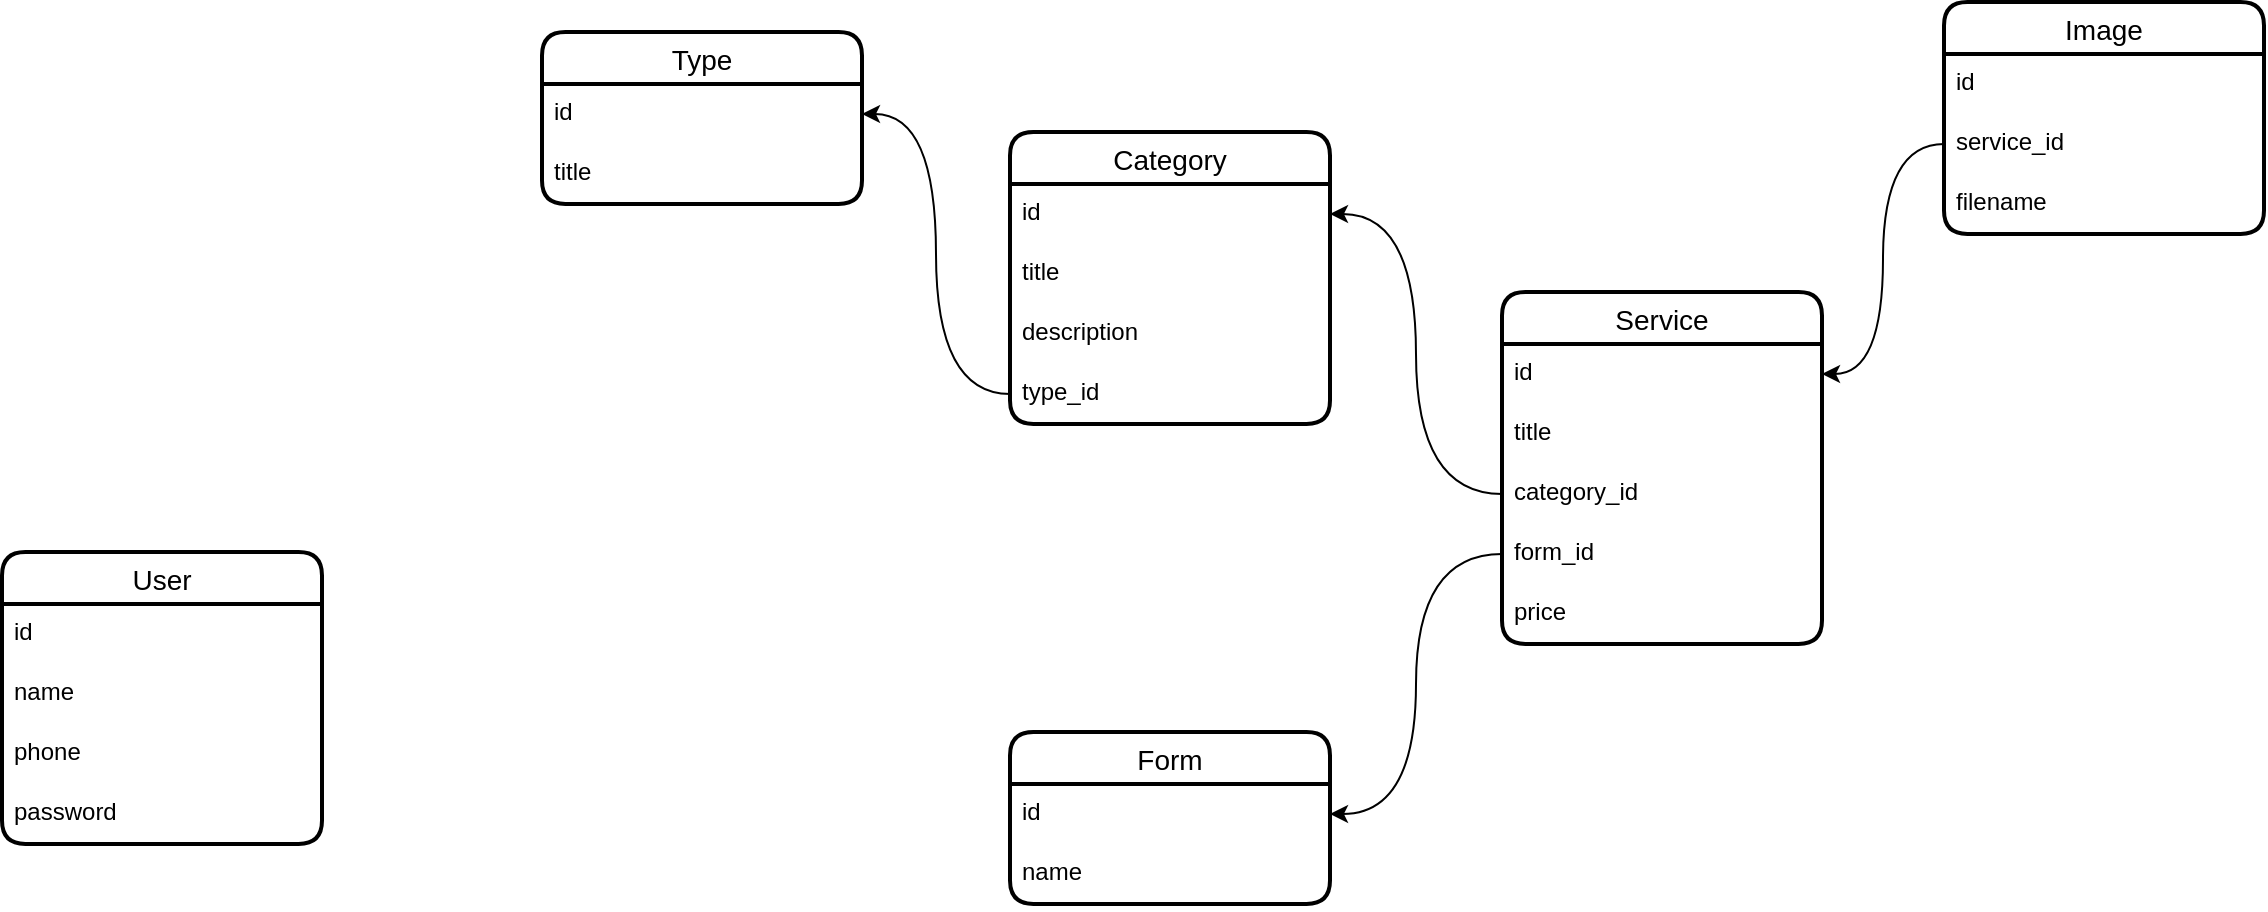 <mxfile version="21.6.7" type="github">
  <diagram name="Страница — 1" id="qROckgiQK7EX2VFDrzop">
    <mxGraphModel dx="1195" dy="625" grid="1" gridSize="10" guides="1" tooltips="1" connect="1" arrows="1" fold="1" page="1" pageScale="1" pageWidth="827" pageHeight="1169" math="0" shadow="0">
      <root>
        <mxCell id="0" />
        <mxCell id="1" parent="0" />
        <mxCell id="SY21hBNfIm9IbBHmOsaL-1" value="User" style="swimlane;fontStyle=0;childLayout=stackLayout;horizontal=1;startSize=26;horizontalStack=0;resizeParent=1;resizeParentMax=0;resizeLast=0;collapsible=1;marginBottom=0;align=center;fontSize=14;strokeWidth=2;rounded=1;shadow=0;glass=0;swimlaneLine=1;" vertex="1" parent="1">
          <mxGeometry x="190" y="770" width="160" height="146" as="geometry" />
        </mxCell>
        <mxCell id="SY21hBNfIm9IbBHmOsaL-2" value="id" style="text;strokeColor=none;fillColor=none;spacingLeft=4;spacingRight=4;overflow=hidden;rotatable=0;points=[[0,0.5],[1,0.5]];portConstraint=eastwest;fontSize=12;whiteSpace=wrap;html=1;" vertex="1" parent="SY21hBNfIm9IbBHmOsaL-1">
          <mxGeometry y="26" width="160" height="30" as="geometry" />
        </mxCell>
        <mxCell id="SY21hBNfIm9IbBHmOsaL-3" value="name" style="text;strokeColor=none;fillColor=none;spacingLeft=4;spacingRight=4;overflow=hidden;rotatable=0;points=[[0,0.5],[1,0.5]];portConstraint=eastwest;fontSize=12;whiteSpace=wrap;html=1;" vertex="1" parent="SY21hBNfIm9IbBHmOsaL-1">
          <mxGeometry y="56" width="160" height="30" as="geometry" />
        </mxCell>
        <mxCell id="SY21hBNfIm9IbBHmOsaL-4" value="phone" style="text;strokeColor=none;fillColor=none;spacingLeft=4;spacingRight=4;overflow=hidden;rotatable=0;points=[[0,0.5],[1,0.5]];portConstraint=eastwest;fontSize=12;whiteSpace=wrap;html=1;" vertex="1" parent="SY21hBNfIm9IbBHmOsaL-1">
          <mxGeometry y="86" width="160" height="30" as="geometry" />
        </mxCell>
        <mxCell id="SY21hBNfIm9IbBHmOsaL-5" value="password" style="text;strokeColor=none;fillColor=none;spacingLeft=4;spacingRight=4;overflow=hidden;rotatable=0;points=[[0,0.5],[1,0.5]];portConstraint=eastwest;fontSize=12;whiteSpace=wrap;html=1;" vertex="1" parent="SY21hBNfIm9IbBHmOsaL-1">
          <mxGeometry y="116" width="160" height="30" as="geometry" />
        </mxCell>
        <mxCell id="SY21hBNfIm9IbBHmOsaL-7" value="Service" style="swimlane;fontStyle=0;childLayout=stackLayout;horizontal=1;startSize=26;horizontalStack=0;resizeParent=1;resizeParentMax=0;resizeLast=0;collapsible=1;marginBottom=0;align=center;fontSize=14;strokeWidth=2;rounded=1;shadow=0;glass=0;swimlaneLine=1;" vertex="1" parent="1">
          <mxGeometry x="940" y="640" width="160" height="176" as="geometry" />
        </mxCell>
        <mxCell id="SY21hBNfIm9IbBHmOsaL-8" value="id" style="text;strokeColor=none;fillColor=none;spacingLeft=4;spacingRight=4;overflow=hidden;rotatable=0;points=[[0,0.5],[1,0.5]];portConstraint=eastwest;fontSize=12;whiteSpace=wrap;html=1;" vertex="1" parent="SY21hBNfIm9IbBHmOsaL-7">
          <mxGeometry y="26" width="160" height="30" as="geometry" />
        </mxCell>
        <mxCell id="SY21hBNfIm9IbBHmOsaL-9" value="title" style="text;strokeColor=none;fillColor=none;spacingLeft=4;spacingRight=4;overflow=hidden;rotatable=0;points=[[0,0.5],[1,0.5]];portConstraint=eastwest;fontSize=12;whiteSpace=wrap;html=1;" vertex="1" parent="SY21hBNfIm9IbBHmOsaL-7">
          <mxGeometry y="56" width="160" height="30" as="geometry" />
        </mxCell>
        <mxCell id="SY21hBNfIm9IbBHmOsaL-23" value="category_id" style="text;strokeColor=none;fillColor=none;spacingLeft=4;spacingRight=4;overflow=hidden;rotatable=0;points=[[0,0.5],[1,0.5]];portConstraint=eastwest;fontSize=12;whiteSpace=wrap;html=1;" vertex="1" parent="SY21hBNfIm9IbBHmOsaL-7">
          <mxGeometry y="86" width="160" height="30" as="geometry" />
        </mxCell>
        <mxCell id="SY21hBNfIm9IbBHmOsaL-31" value="form_id" style="text;strokeColor=none;fillColor=none;spacingLeft=4;spacingRight=4;overflow=hidden;rotatable=0;points=[[0,0.5],[1,0.5]];portConstraint=eastwest;fontSize=12;whiteSpace=wrap;html=1;" vertex="1" parent="SY21hBNfIm9IbBHmOsaL-7">
          <mxGeometry y="116" width="160" height="30" as="geometry" />
        </mxCell>
        <mxCell id="SY21hBNfIm9IbBHmOsaL-30" value="price" style="text;strokeColor=none;fillColor=none;spacingLeft=4;spacingRight=4;overflow=hidden;rotatable=0;points=[[0,0.5],[1,0.5]];portConstraint=eastwest;fontSize=12;whiteSpace=wrap;html=1;" vertex="1" parent="SY21hBNfIm9IbBHmOsaL-7">
          <mxGeometry y="146" width="160" height="30" as="geometry" />
        </mxCell>
        <mxCell id="SY21hBNfIm9IbBHmOsaL-12" value="Category" style="swimlane;fontStyle=0;childLayout=stackLayout;horizontal=1;startSize=26;horizontalStack=0;resizeParent=1;resizeParentMax=0;resizeLast=0;collapsible=1;marginBottom=0;align=center;fontSize=14;strokeWidth=2;rounded=1;shadow=0;glass=0;swimlaneLine=1;" vertex="1" parent="1">
          <mxGeometry x="694" y="560" width="160" height="146" as="geometry" />
        </mxCell>
        <mxCell id="SY21hBNfIm9IbBHmOsaL-13" value="id" style="text;strokeColor=none;fillColor=none;spacingLeft=4;spacingRight=4;overflow=hidden;rotatable=0;points=[[0,0.5],[1,0.5]];portConstraint=eastwest;fontSize=12;whiteSpace=wrap;html=1;" vertex="1" parent="SY21hBNfIm9IbBHmOsaL-12">
          <mxGeometry y="26" width="160" height="30" as="geometry" />
        </mxCell>
        <mxCell id="SY21hBNfIm9IbBHmOsaL-14" value="title" style="text;strokeColor=none;fillColor=none;spacingLeft=4;spacingRight=4;overflow=hidden;rotatable=0;points=[[0,0.5],[1,0.5]];portConstraint=eastwest;fontSize=12;whiteSpace=wrap;html=1;" vertex="1" parent="SY21hBNfIm9IbBHmOsaL-12">
          <mxGeometry y="56" width="160" height="30" as="geometry" />
        </mxCell>
        <mxCell id="SY21hBNfIm9IbBHmOsaL-19" value="description" style="text;strokeColor=none;fillColor=none;spacingLeft=4;spacingRight=4;overflow=hidden;rotatable=0;points=[[0,0.5],[1,0.5]];portConstraint=eastwest;fontSize=12;whiteSpace=wrap;html=1;" vertex="1" parent="SY21hBNfIm9IbBHmOsaL-12">
          <mxGeometry y="86" width="160" height="30" as="geometry" />
        </mxCell>
        <mxCell id="SY21hBNfIm9IbBHmOsaL-20" value="type_id" style="text;strokeColor=none;fillColor=none;spacingLeft=4;spacingRight=4;overflow=hidden;rotatable=0;points=[[0,0.5],[1,0.5]];portConstraint=eastwest;fontSize=12;whiteSpace=wrap;html=1;" vertex="1" parent="SY21hBNfIm9IbBHmOsaL-12">
          <mxGeometry y="116" width="160" height="30" as="geometry" />
        </mxCell>
        <mxCell id="SY21hBNfIm9IbBHmOsaL-15" value="Type" style="swimlane;fontStyle=0;childLayout=stackLayout;horizontal=1;startSize=26;horizontalStack=0;resizeParent=1;resizeParentMax=0;resizeLast=0;collapsible=1;marginBottom=0;align=center;fontSize=14;strokeWidth=2;rounded=1;shadow=0;glass=0;swimlaneLine=1;" vertex="1" parent="1">
          <mxGeometry x="460" y="510" width="160" height="86" as="geometry" />
        </mxCell>
        <mxCell id="SY21hBNfIm9IbBHmOsaL-16" value="id" style="text;strokeColor=none;fillColor=none;spacingLeft=4;spacingRight=4;overflow=hidden;rotatable=0;points=[[0,0.5],[1,0.5]];portConstraint=eastwest;fontSize=12;whiteSpace=wrap;html=1;" vertex="1" parent="SY21hBNfIm9IbBHmOsaL-15">
          <mxGeometry y="26" width="160" height="30" as="geometry" />
        </mxCell>
        <mxCell id="SY21hBNfIm9IbBHmOsaL-17" value="title" style="text;strokeColor=none;fillColor=none;spacingLeft=4;spacingRight=4;overflow=hidden;rotatable=0;points=[[0,0.5],[1,0.5]];portConstraint=eastwest;fontSize=12;whiteSpace=wrap;html=1;" vertex="1" parent="SY21hBNfIm9IbBHmOsaL-15">
          <mxGeometry y="56" width="160" height="30" as="geometry" />
        </mxCell>
        <mxCell id="SY21hBNfIm9IbBHmOsaL-22" style="edgeStyle=orthogonalEdgeStyle;rounded=0;orthogonalLoop=1;jettySize=auto;html=1;entryX=1;entryY=0.5;entryDx=0;entryDy=0;curved=1;" edge="1" parent="1" source="SY21hBNfIm9IbBHmOsaL-20" target="SY21hBNfIm9IbBHmOsaL-16">
          <mxGeometry relative="1" as="geometry" />
        </mxCell>
        <mxCell id="SY21hBNfIm9IbBHmOsaL-24" style="rounded=0;orthogonalLoop=1;jettySize=auto;html=1;entryX=1;entryY=0.5;entryDx=0;entryDy=0;elbow=vertical;edgeStyle=orthogonalEdgeStyle;curved=1;" edge="1" parent="1" source="SY21hBNfIm9IbBHmOsaL-23" target="SY21hBNfIm9IbBHmOsaL-13">
          <mxGeometry relative="1" as="geometry" />
        </mxCell>
        <mxCell id="SY21hBNfIm9IbBHmOsaL-25" value="Image" style="swimlane;fontStyle=0;childLayout=stackLayout;horizontal=1;startSize=26;horizontalStack=0;resizeParent=1;resizeParentMax=0;resizeLast=0;collapsible=1;marginBottom=0;align=center;fontSize=14;strokeWidth=2;rounded=1;shadow=0;glass=0;swimlaneLine=1;" vertex="1" parent="1">
          <mxGeometry x="1161" y="495" width="160" height="116" as="geometry" />
        </mxCell>
        <mxCell id="SY21hBNfIm9IbBHmOsaL-26" value="id" style="text;strokeColor=none;fillColor=none;spacingLeft=4;spacingRight=4;overflow=hidden;rotatable=0;points=[[0,0.5],[1,0.5]];portConstraint=eastwest;fontSize=12;whiteSpace=wrap;html=1;" vertex="1" parent="SY21hBNfIm9IbBHmOsaL-25">
          <mxGeometry y="26" width="160" height="30" as="geometry" />
        </mxCell>
        <mxCell id="SY21hBNfIm9IbBHmOsaL-27" value="service_id" style="text;strokeColor=none;fillColor=none;spacingLeft=4;spacingRight=4;overflow=hidden;rotatable=0;points=[[0,0.5],[1,0.5]];portConstraint=eastwest;fontSize=12;whiteSpace=wrap;html=1;" vertex="1" parent="SY21hBNfIm9IbBHmOsaL-25">
          <mxGeometry y="56" width="160" height="30" as="geometry" />
        </mxCell>
        <mxCell id="SY21hBNfIm9IbBHmOsaL-28" value="filename" style="text;strokeColor=none;fillColor=none;spacingLeft=4;spacingRight=4;overflow=hidden;rotatable=0;points=[[0,0.5],[1,0.5]];portConstraint=eastwest;fontSize=12;whiteSpace=wrap;html=1;" vertex="1" parent="SY21hBNfIm9IbBHmOsaL-25">
          <mxGeometry y="86" width="160" height="30" as="geometry" />
        </mxCell>
        <mxCell id="SY21hBNfIm9IbBHmOsaL-29" style="edgeStyle=orthogonalEdgeStyle;rounded=0;orthogonalLoop=1;jettySize=auto;html=1;entryX=1;entryY=0.5;entryDx=0;entryDy=0;curved=1;" edge="1" parent="1" source="SY21hBNfIm9IbBHmOsaL-27" target="SY21hBNfIm9IbBHmOsaL-8">
          <mxGeometry relative="1" as="geometry" />
        </mxCell>
        <mxCell id="SY21hBNfIm9IbBHmOsaL-32" value="Form" style="swimlane;fontStyle=0;childLayout=stackLayout;horizontal=1;startSize=26;horizontalStack=0;resizeParent=1;resizeParentMax=0;resizeLast=0;collapsible=1;marginBottom=0;align=center;fontSize=14;strokeWidth=2;rounded=1;shadow=0;glass=0;swimlaneLine=1;" vertex="1" parent="1">
          <mxGeometry x="694" y="860" width="160" height="86" as="geometry" />
        </mxCell>
        <mxCell id="SY21hBNfIm9IbBHmOsaL-33" value="id" style="text;strokeColor=none;fillColor=none;spacingLeft=4;spacingRight=4;overflow=hidden;rotatable=0;points=[[0,0.5],[1,0.5]];portConstraint=eastwest;fontSize=12;whiteSpace=wrap;html=1;" vertex="1" parent="SY21hBNfIm9IbBHmOsaL-32">
          <mxGeometry y="26" width="160" height="30" as="geometry" />
        </mxCell>
        <mxCell id="SY21hBNfIm9IbBHmOsaL-34" value="name" style="text;strokeColor=none;fillColor=none;spacingLeft=4;spacingRight=4;overflow=hidden;rotatable=0;points=[[0,0.5],[1,0.5]];portConstraint=eastwest;fontSize=12;whiteSpace=wrap;html=1;" vertex="1" parent="SY21hBNfIm9IbBHmOsaL-32">
          <mxGeometry y="56" width="160" height="30" as="geometry" />
        </mxCell>
        <mxCell id="SY21hBNfIm9IbBHmOsaL-35" style="edgeStyle=orthogonalEdgeStyle;rounded=0;orthogonalLoop=1;jettySize=auto;html=1;entryX=1;entryY=0.5;entryDx=0;entryDy=0;curved=1;" edge="1" parent="1" source="SY21hBNfIm9IbBHmOsaL-31" target="SY21hBNfIm9IbBHmOsaL-33">
          <mxGeometry relative="1" as="geometry" />
        </mxCell>
      </root>
    </mxGraphModel>
  </diagram>
</mxfile>

